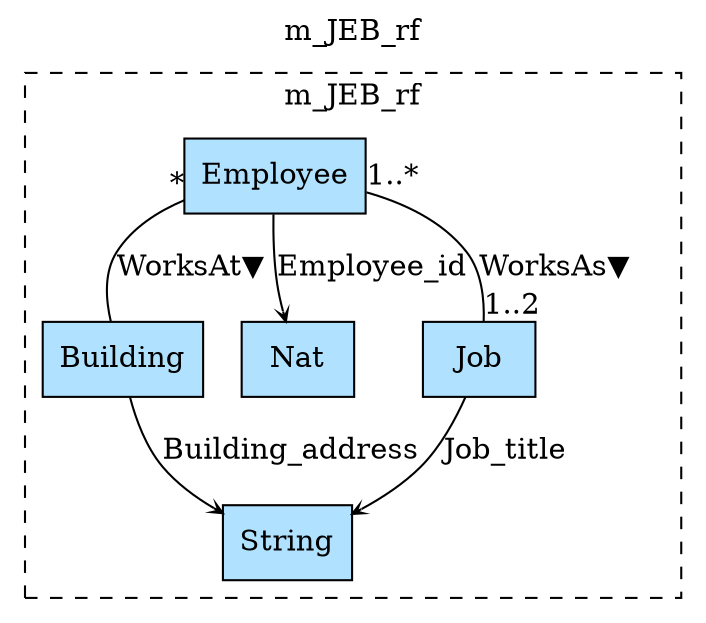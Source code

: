 digraph {graph[label=m_JEB_rf,labelloc=tl,labelfontsize=12];
subgraph cluster_m_JEB_rf{style=dashed;label=m_JEB_rf;
"Employee"[shape=record,fillcolor=lightskyblue1,style = filled,label="Employee"];
"Building"[shape=record,fillcolor=lightskyblue1,style = filled,label="Building"];
"String"[shape=record,fillcolor=lightskyblue1,style = filled,label="String"];
"Nat"[shape=record,fillcolor=lightskyblue1,style = filled,label="Nat"];
"Job"[shape=record,fillcolor=lightskyblue1,style = filled,label="Job"];

"Employee"->"Job"[label="WorksAs▼",dir=none,taillabel="1..*",headlabel="1..2"];
"Job"->"String"[label="Job_title",arrowhead=vee,headlabel="",arrowsize=.5];
"Employee"->"Nat"[label="Employee_id",arrowhead=vee,headlabel="",arrowsize=.5];
"Building"->"String"[label="Building_address",arrowhead=vee,headlabel="",arrowsize=.5];
"Employee"->"Building"[label="WorksAt▼",dir=none,taillabel="*",headlabel=""];

}
}